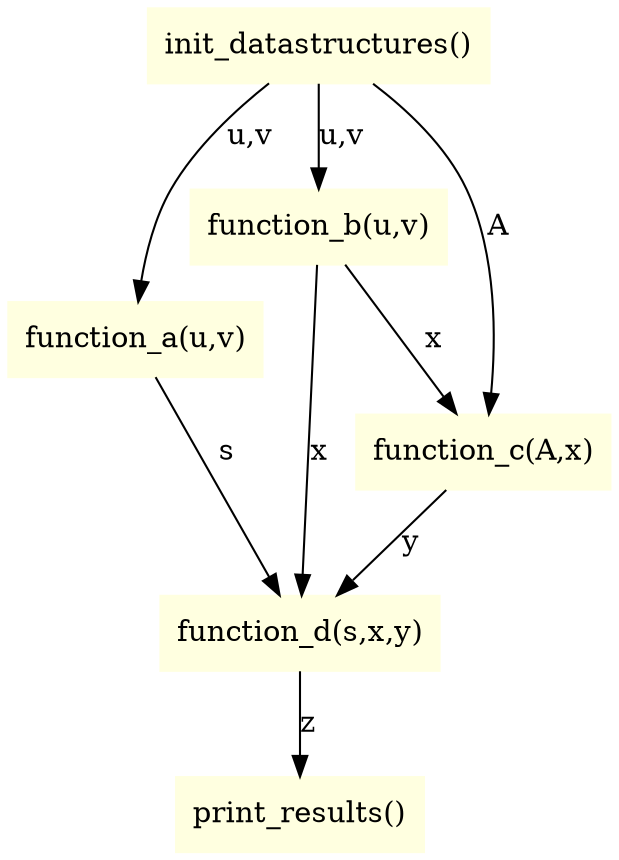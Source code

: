 digraph taskgraph {
    node [shape=rectangle, style=filled, color=lightyellow];
    
    init [label="init_datastructures()"];
    fa [label="function_a(u,v)"];
    fb [label="function_b(u,v)"];
    fc [label="function_c(A,x)"];
    fd [label="function_d(s,x,y)"];
    print [label="print_results()"];
    
    init -> fa [label="u,v"];
    init -> fb [label="u,v"];
    init -> fc [label="A"];
    fa -> fd [label="s"];
    fb -> fc [label="x"];
    fb -> fd [label="x"];
    fc -> fd [label="y"];
    fd -> print [label="z"];
}